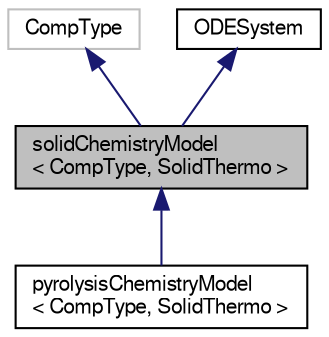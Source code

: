 digraph "solidChemistryModel&lt; CompType, SolidThermo &gt;"
{
  bgcolor="transparent";
  edge [fontname="FreeSans",fontsize="10",labelfontname="FreeSans",labelfontsize="10"];
  node [fontname="FreeSans",fontsize="10",shape=record];
  Node0 [label="solidChemistryModel\l\< CompType, SolidThermo \>",height=0.2,width=0.4,color="black", fillcolor="grey75", style="filled", fontcolor="black"];
  Node1 -> Node0 [dir="back",color="midnightblue",fontsize="10",style="solid",fontname="FreeSans"];
  Node1 [label="CompType",height=0.2,width=0.4,color="grey75"];
  Node2 -> Node0 [dir="back",color="midnightblue",fontsize="10",style="solid",fontname="FreeSans"];
  Node2 [label="ODESystem",height=0.2,width=0.4,color="black",URL="$a25606.html",tooltip="Abstract base class for the systems of ordinary differential equations. "];
  Node0 -> Node3 [dir="back",color="midnightblue",fontsize="10",style="solid",fontname="FreeSans"];
  Node3 [label="pyrolysisChemistryModel\l\< CompType, SolidThermo \>",height=0.2,width=0.4,color="black",URL="$a30190.html",tooltip="Pyrolysis chemistry model. It includes gas phase in the solid reaction. "];
}
